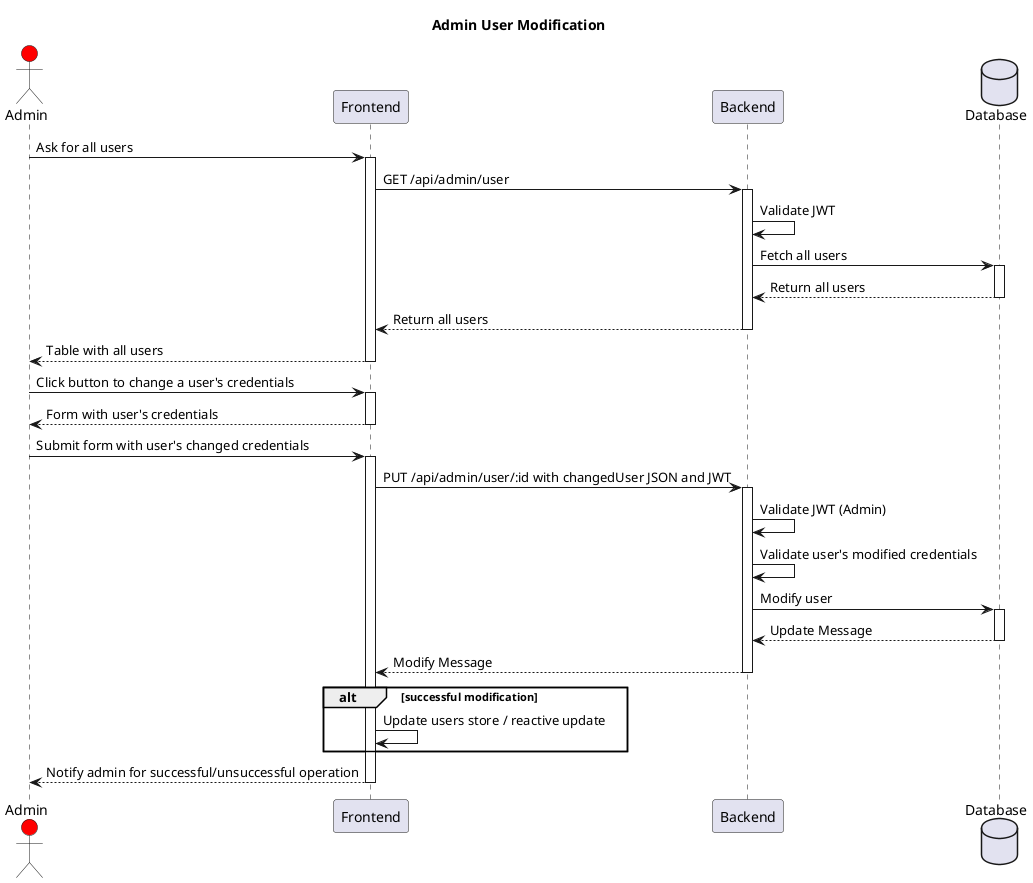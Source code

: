@startuml admin_page

title Admin User Modification

actor Admin #red
participant Frontend
participant Backend
database Database

Admin -> Frontend ++: Ask for all users
Frontend -> Backend ++: GET /api/admin/user
Backend -> Backend: Validate JWT
Backend -> Database ++: Fetch all users
Database --> Backend --: Return all users
Backend --> Frontend --: Return all users
Frontend --> Admin --: Table with all users

Admin -> Frontend ++: Click button to change a user's credentials
Frontend --> Admin --: Form with user's credentials
Admin -> Frontend ++: Submit form with user's changed credentials
Frontend -> Backend ++: PUT /api/admin/user/:id with changedUser JSON and JWT

Backend -> Backend: Validate JWT (Admin)
Backend -> Backend: Validate user's modified credentials
Backend -> Database ++: Modify user

Database --> Backend --: Update Message
Backend --> Frontend --: Modify Message

alt successful modification

Frontend -> Frontend: Update users store / reactive update

end

Frontend --> Admin --: Notify admin for successful/unsuccessful operation

@enduml